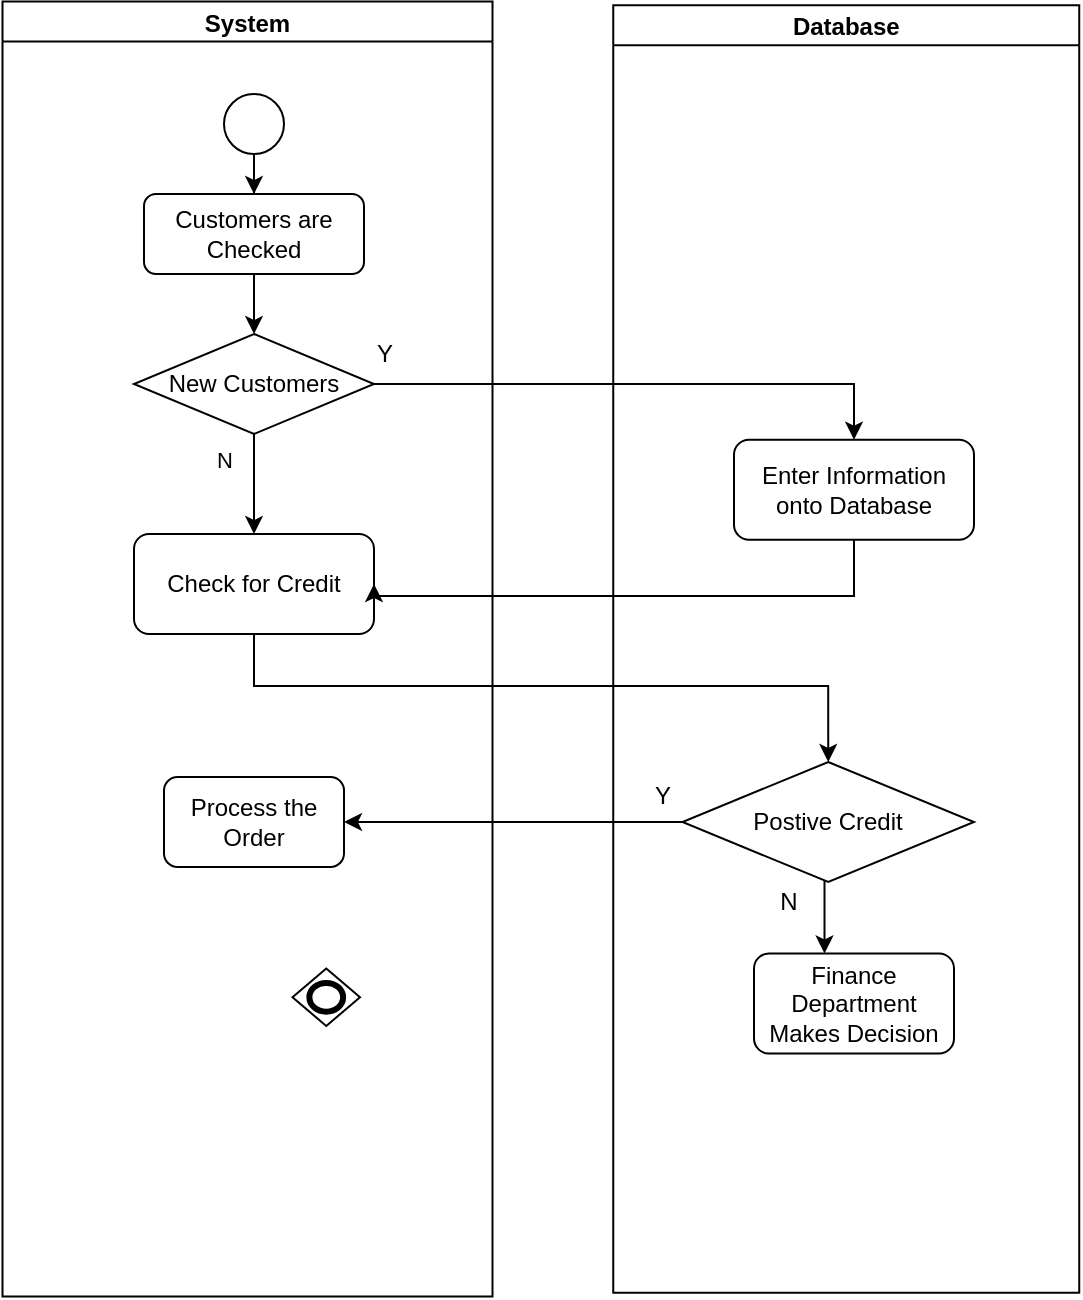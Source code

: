 <mxfile version="13.8.1" type="github"><diagram id="KpwYvhkPx8qY-jY_Czm6" name="Page-1"><mxGraphModel dx="1422" dy="762" grid="1" gridSize="10" guides="1" tooltips="1" connect="1" arrows="1" fold="1" page="1" pageScale="1" pageWidth="827" pageHeight="1169" math="0" shadow="0"><root><mxCell id="0"/><mxCell id="1" parent="0"/><mxCell id="01s8vRrF_ePj4HKCjr40-21" value="" style="shape=mxgraph.bpmn.shape;html=1;verticalLabelPosition=bottom;labelBackgroundColor=#ffffff;verticalAlign=top;align=center;perimeter=rhombusPerimeter;background=gateway;outlineConnect=0;outline=end;symbol=general;" vertex="1" parent="1"><mxGeometry x="176.25" y="501.25" width="33.75" height="28.75" as="geometry"/></mxCell><mxCell id="01s8vRrF_ePj4HKCjr40-23" value="System" style="swimlane;startSize=20;horizontal=0;rotation=90;" vertex="1" parent="1"><mxGeometry x="-170" y="219" width="647.5" height="245" as="geometry"><mxRectangle x="345" y="72.5" width="30" height="70" as="alternateBounds"/></mxGeometry></mxCell><mxCell id="01s8vRrF_ePj4HKCjr40-1" value="" style="ellipse;whiteSpace=wrap;html=1;" vertex="1" parent="01s8vRrF_ePj4HKCjr40-23"><mxGeometry x="312" y="-155" width="30" height="30" as="geometry"/></mxCell><mxCell id="01s8vRrF_ePj4HKCjr40-2" value="Customers are Checked" style="rounded=1;whiteSpace=wrap;html=1;" vertex="1" parent="01s8vRrF_ePj4HKCjr40-23"><mxGeometry x="272" y="-105" width="110" height="40" as="geometry"/></mxCell><mxCell id="01s8vRrF_ePj4HKCjr40-3" value="" style="edgeStyle=orthogonalEdgeStyle;rounded=0;orthogonalLoop=1;jettySize=auto;html=1;" edge="1" parent="01s8vRrF_ePj4HKCjr40-23" source="01s8vRrF_ePj4HKCjr40-1" target="01s8vRrF_ePj4HKCjr40-2"><mxGeometry relative="1" as="geometry"/></mxCell><mxCell id="01s8vRrF_ePj4HKCjr40-4" value="New Customers" style="rhombus;whiteSpace=wrap;html=1;" vertex="1" parent="01s8vRrF_ePj4HKCjr40-23"><mxGeometry x="267" y="-35" width="120" height="50" as="geometry"/></mxCell><mxCell id="01s8vRrF_ePj4HKCjr40-5" value="" style="edgeStyle=orthogonalEdgeStyle;rounded=0;orthogonalLoop=1;jettySize=auto;html=1;" edge="1" parent="01s8vRrF_ePj4HKCjr40-23" source="01s8vRrF_ePj4HKCjr40-2" target="01s8vRrF_ePj4HKCjr40-4"><mxGeometry relative="1" as="geometry"/></mxCell><mxCell id="01s8vRrF_ePj4HKCjr40-8" value="Y" style="text;html=1;align=center;verticalAlign=middle;resizable=0;points=[];autosize=1;" vertex="1" parent="01s8vRrF_ePj4HKCjr40-23"><mxGeometry x="382" y="-35" width="20" height="20" as="geometry"/></mxCell><mxCell id="01s8vRrF_ePj4HKCjr40-15" value="Process the Order" style="rounded=1;whiteSpace=wrap;html=1;" vertex="1" parent="01s8vRrF_ePj4HKCjr40-23"><mxGeometry x="282" y="186.5" width="90" height="45" as="geometry"/></mxCell><mxCell id="01s8vRrF_ePj4HKCjr40-9" value="Check for Credit" style="rounded=1;whiteSpace=wrap;html=1;" vertex="1" parent="01s8vRrF_ePj4HKCjr40-23"><mxGeometry x="267" y="65" width="120" height="50" as="geometry"/></mxCell><mxCell id="01s8vRrF_ePj4HKCjr40-10" value="" style="edgeStyle=orthogonalEdgeStyle;rounded=0;orthogonalLoop=1;jettySize=auto;html=1;" edge="1" parent="01s8vRrF_ePj4HKCjr40-23" source="01s8vRrF_ePj4HKCjr40-4" target="01s8vRrF_ePj4HKCjr40-9"><mxGeometry relative="1" as="geometry"/></mxCell><mxCell id="01s8vRrF_ePj4HKCjr40-11" value="N" style="edgeLabel;html=1;align=center;verticalAlign=middle;resizable=0;points=[];rotation=0;" vertex="1" connectable="0" parent="01s8vRrF_ePj4HKCjr40-10"><mxGeometry x="-0.169" y="1" relative="1" as="geometry"><mxPoint x="-16" y="-8" as="offset"/></mxGeometry></mxCell><mxCell id="01s8vRrF_ePj4HKCjr40-26" value="Database" style="swimlane;startSize=20;horizontal=0;rotation=90;" vertex="1" parent="1"><mxGeometry x="131.25" y="225" width="643.75" height="233" as="geometry"/></mxCell><mxCell id="01s8vRrF_ePj4HKCjr40-6" value="Enter Information onto Database" style="rounded=1;whiteSpace=wrap;html=1;" vertex="1" parent="01s8vRrF_ePj4HKCjr40-26"><mxGeometry x="265.75" y="11.87" width="120" height="50" as="geometry"/></mxCell><mxCell id="01s8vRrF_ePj4HKCjr40-20" value="N" style="text;html=1;align=center;verticalAlign=middle;resizable=0;points=[];autosize=1;" vertex="1" parent="01s8vRrF_ePj4HKCjr40-26"><mxGeometry x="282.75" y="233" width="20" height="20" as="geometry"/></mxCell><mxCell id="01s8vRrF_ePj4HKCjr40-18" value="Finance Department Makes Decision" style="rounded=1;whiteSpace=wrap;html=1;" vertex="1" parent="01s8vRrF_ePj4HKCjr40-26"><mxGeometry x="275.75" y="268.75" width="100" height="50" as="geometry"/></mxCell><mxCell id="01s8vRrF_ePj4HKCjr40-13" value="Postive Credit" style="rhombus;whiteSpace=wrap;html=1;" vertex="1" parent="01s8vRrF_ePj4HKCjr40-26"><mxGeometry x="240" y="173" width="145.75" height="60" as="geometry"/></mxCell><mxCell id="01s8vRrF_ePj4HKCjr40-19" value="" style="edgeStyle=orthogonalEdgeStyle;rounded=0;orthogonalLoop=1;jettySize=auto;html=1;" edge="1" parent="01s8vRrF_ePj4HKCjr40-26" source="01s8vRrF_ePj4HKCjr40-13" target="01s8vRrF_ePj4HKCjr40-18"><mxGeometry relative="1" as="geometry"><Array as="points"><mxPoint x="311" y="253"/><mxPoint x="311" y="253"/></Array></mxGeometry></mxCell><mxCell id="01s8vRrF_ePj4HKCjr40-17" value="Y" style="text;html=1;align=center;verticalAlign=middle;resizable=0;points=[];autosize=1;" vertex="1" parent="01s8vRrF_ePj4HKCjr40-26"><mxGeometry x="220" y="180" width="20" height="20" as="geometry"/></mxCell><mxCell id="01s8vRrF_ePj4HKCjr40-32" style="edgeStyle=orthogonalEdgeStyle;rounded=0;orthogonalLoop=1;jettySize=auto;html=1;entryX=1;entryY=0.5;entryDx=0;entryDy=0;" edge="1" parent="1" source="01s8vRrF_ePj4HKCjr40-6" target="01s8vRrF_ePj4HKCjr40-9"><mxGeometry relative="1" as="geometry"><Array as="points"><mxPoint x="457" y="315"/></Array></mxGeometry></mxCell><mxCell id="01s8vRrF_ePj4HKCjr40-35" style="edgeStyle=orthogonalEdgeStyle;rounded=0;orthogonalLoop=1;jettySize=auto;html=1;" edge="1" parent="1" source="01s8vRrF_ePj4HKCjr40-4" target="01s8vRrF_ePj4HKCjr40-6"><mxGeometry relative="1" as="geometry"/></mxCell><mxCell id="01s8vRrF_ePj4HKCjr40-36" style="edgeStyle=orthogonalEdgeStyle;rounded=0;orthogonalLoop=1;jettySize=auto;html=1;entryX=0.5;entryY=0;entryDx=0;entryDy=0;" edge="1" parent="1" source="01s8vRrF_ePj4HKCjr40-9" target="01s8vRrF_ePj4HKCjr40-13"><mxGeometry relative="1" as="geometry"><Array as="points"><mxPoint x="157" y="360"/><mxPoint x="444" y="360"/></Array></mxGeometry></mxCell><mxCell id="01s8vRrF_ePj4HKCjr40-39" style="edgeStyle=orthogonalEdgeStyle;rounded=0;orthogonalLoop=1;jettySize=auto;html=1;entryX=1;entryY=0.5;entryDx=0;entryDy=0;" edge="1" parent="1" source="01s8vRrF_ePj4HKCjr40-13" target="01s8vRrF_ePj4HKCjr40-15"><mxGeometry relative="1" as="geometry"/></mxCell></root></mxGraphModel></diagram></mxfile>